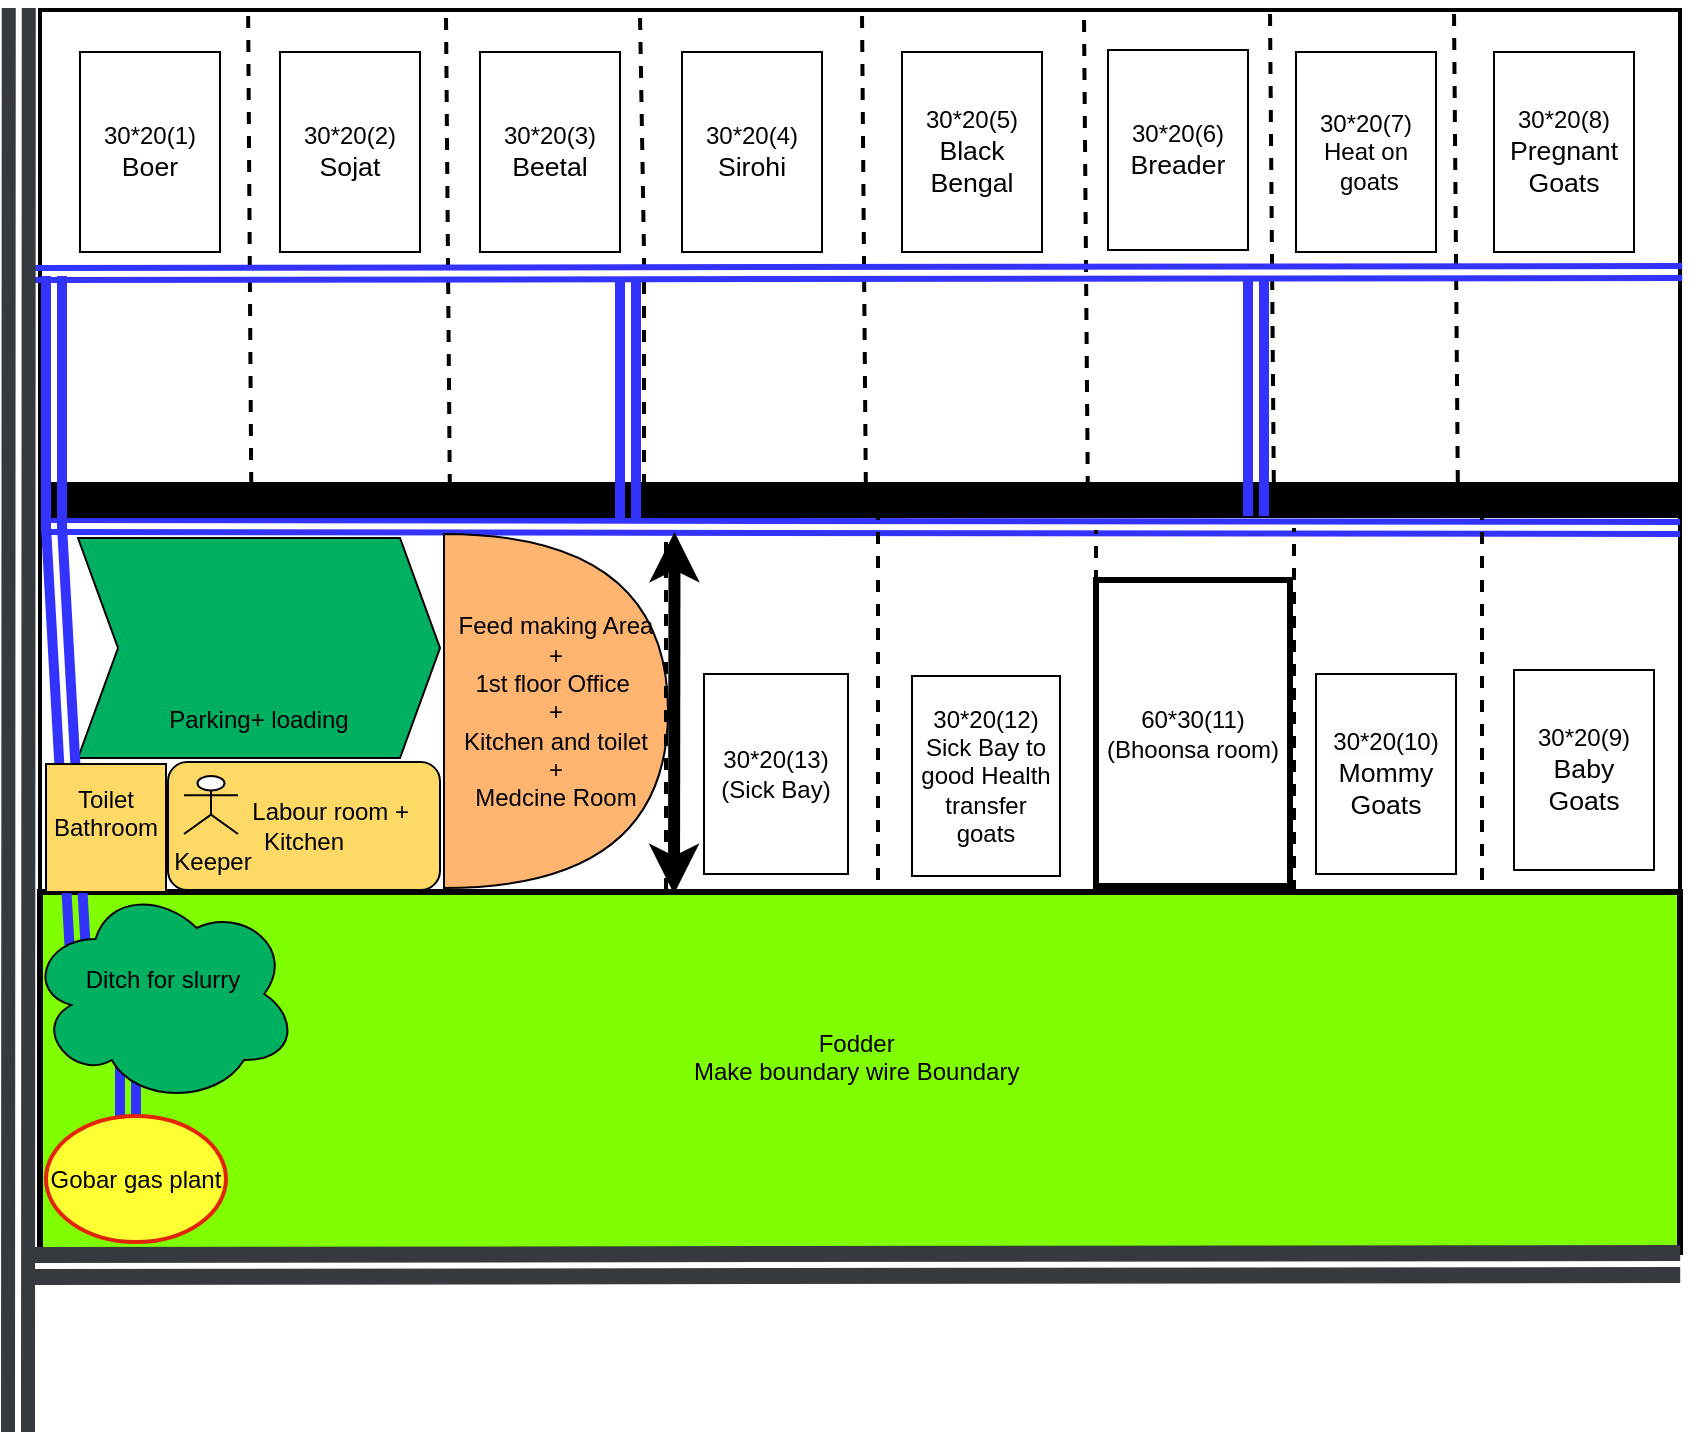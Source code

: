 <mxfile version="26.0.12">
  <diagram name="Page-1" id="ELZsTl-ExnuNxCwSCHn5">
    <mxGraphModel dx="954" dy="647" grid="1" gridSize="10" guides="1" tooltips="1" connect="1" arrows="1" fold="1" page="1" pageScale="1" pageWidth="827" pageHeight="1169" math="0" shadow="0">
      <root>
        <mxCell id="0" />
        <mxCell id="1" parent="0" />
        <mxCell id="hqDBQVvUN8pm33PHdfQ5-1" value="" style="rounded=0;whiteSpace=wrap;html=1;fillColor=none;strokeWidth=2;" parent="1" vertex="1">
          <mxGeometry x="30" y="39" width="820" height="250" as="geometry" />
        </mxCell>
        <mxCell id="hqDBQVvUN8pm33PHdfQ5-4" value="" style="endArrow=none;html=1;rounded=0;entryX=1;entryY=1;entryDx=0;entryDy=0;strokeWidth=2;" parent="1" target="hqDBQVvUN8pm33PHdfQ5-1" edge="1">
          <mxGeometry width="50" height="50" relative="1" as="geometry">
            <mxPoint x="850" y="480" as="sourcePoint" />
            <mxPoint x="450" y="290" as="targetPoint" />
          </mxGeometry>
        </mxCell>
        <mxCell id="hqDBQVvUN8pm33PHdfQ5-5" value="" style="endArrow=none;html=1;rounded=0;strokeWidth=2;" parent="1" edge="1">
          <mxGeometry width="50" height="50" relative="1" as="geometry">
            <mxPoint x="850" y="480" as="sourcePoint" />
            <mxPoint x="30" y="480" as="targetPoint" />
            <Array as="points" />
          </mxGeometry>
        </mxCell>
        <mxCell id="hqDBQVvUN8pm33PHdfQ5-6" value="" style="endArrow=none;html=1;rounded=0;entryX=0;entryY=1;entryDx=0;entryDy=0;strokeWidth=2;exitX=0;exitY=0;exitDx=0;exitDy=0;" parent="1" source="hqDBQVvUN8pm33PHdfQ5-49" edge="1">
          <mxGeometry width="50" height="50" relative="1" as="geometry">
            <mxPoint x="30" y="460" as="sourcePoint" />
            <mxPoint x="30.0" y="289" as="targetPoint" />
          </mxGeometry>
        </mxCell>
        <mxCell id="hqDBQVvUN8pm33PHdfQ5-8" value="30*20(1)&lt;div&gt;&lt;span style=&quot;text-align: start; font-size: 10pt; font-family: Arial;&quot; data-sheets-root=&quot;1&quot;&gt;Boer&lt;/span&gt;&lt;br&gt;&lt;/div&gt;" style="rounded=0;whiteSpace=wrap;html=1;" parent="1" vertex="1">
          <mxGeometry x="50" y="60" width="70" height="100" as="geometry" />
        </mxCell>
        <mxCell id="hqDBQVvUN8pm33PHdfQ5-9" value="" style="endArrow=none;dashed=1;html=1;rounded=0;entryX=0.133;entryY=0.004;entryDx=0;entryDy=0;entryPerimeter=0;exitX=0.135;exitY=0.996;exitDx=0;exitDy=0;exitPerimeter=0;strokeWidth=2;" parent="1" edge="1">
          <mxGeometry width="50" height="50" relative="1" as="geometry">
            <mxPoint x="135.7" y="288" as="sourcePoint" />
            <mxPoint x="134.06" y="40" as="targetPoint" />
          </mxGeometry>
        </mxCell>
        <mxCell id="hqDBQVvUN8pm33PHdfQ5-11" value="30*20(5)&lt;div&gt;&lt;span style=&quot;text-align: start; font-size: 10pt; font-family: Arial;&quot; data-sheets-root=&quot;1&quot;&gt;Black Bengal&lt;/span&gt;&lt;br&gt;&lt;/div&gt;" style="rounded=0;whiteSpace=wrap;html=1;" parent="1" vertex="1">
          <mxGeometry x="461" y="60" width="70" height="100" as="geometry" />
        </mxCell>
        <mxCell id="hqDBQVvUN8pm33PHdfQ5-12" value="30*20(4)&lt;div&gt;&lt;span style=&quot;text-align: start; font-size: 10pt; font-family: Arial;&quot; data-sheets-root=&quot;1&quot;&gt;Sirohi&lt;/span&gt;&lt;br&gt;&lt;/div&gt;" style="rounded=0;whiteSpace=wrap;html=1;" parent="1" vertex="1">
          <mxGeometry x="351" y="60" width="70" height="100" as="geometry" />
        </mxCell>
        <mxCell id="hqDBQVvUN8pm33PHdfQ5-13" value="30*20(3)&lt;div&gt;&lt;span style=&quot;text-align: start; font-size: 10pt; font-family: Arial;&quot; data-sheets-root=&quot;1&quot;&gt;Beetal&lt;/span&gt;&lt;br&gt;&lt;/div&gt;" style="rounded=0;whiteSpace=wrap;html=1;" parent="1" vertex="1">
          <mxGeometry x="250" y="60" width="70" height="100" as="geometry" />
        </mxCell>
        <mxCell id="hqDBQVvUN8pm33PHdfQ5-14" value="30*20(2)&lt;div&gt;&lt;span style=&quot;text-align: start; font-size: 10pt; font-family: Arial;&quot; data-sheets-root=&quot;1&quot;&gt;Sojat&lt;/span&gt;&lt;br&gt;&lt;/div&gt;" style="rounded=0;whiteSpace=wrap;html=1;" parent="1" vertex="1">
          <mxGeometry x="150" y="60" width="70" height="100" as="geometry" />
        </mxCell>
        <mxCell id="hqDBQVvUN8pm33PHdfQ5-15" value="30*20(8)&lt;div&gt;&lt;span style=&quot;font-family: Arial; font-size: 13.333px; text-align: start;&quot;&gt;Pregnant Goats&lt;/span&gt;&lt;br&gt;&lt;/div&gt;" style="rounded=0;whiteSpace=wrap;html=1;" parent="1" vertex="1">
          <mxGeometry x="757" y="60" width="70" height="100" as="geometry" />
        </mxCell>
        <mxCell id="hqDBQVvUN8pm33PHdfQ5-16" value="30*20(7)&lt;div&gt;Heat on &amp;nbsp;goats&lt;/div&gt;" style="rounded=0;whiteSpace=wrap;html=1;" parent="1" vertex="1">
          <mxGeometry x="658" y="60" width="70" height="100" as="geometry" />
        </mxCell>
        <mxCell id="hqDBQVvUN8pm33PHdfQ5-17" value="30*20(6)&lt;div&gt;&lt;span style=&quot;text-align: start; font-size: 10pt; font-family: Arial;&quot; data-sheets-root=&quot;1&quot;&gt;Breader&lt;/span&gt;&lt;br&gt;&lt;/div&gt;" style="rounded=0;whiteSpace=wrap;html=1;" parent="1" vertex="1">
          <mxGeometry x="564" y="59" width="70" height="100" as="geometry" />
        </mxCell>
        <mxCell id="hqDBQVvUN8pm33PHdfQ5-18" value="" style="endArrow=none;dashed=1;html=1;rounded=0;entryX=0.133;entryY=0.004;entryDx=0;entryDy=0;entryPerimeter=0;exitX=0.135;exitY=0.996;exitDx=0;exitDy=0;exitPerimeter=0;strokeWidth=2;" parent="1" edge="1">
          <mxGeometry width="50" height="50" relative="1" as="geometry">
            <mxPoint x="443" y="288" as="sourcePoint" />
            <mxPoint x="441" y="40" as="targetPoint" />
          </mxGeometry>
        </mxCell>
        <mxCell id="hqDBQVvUN8pm33PHdfQ5-19" value="" style="endArrow=none;dashed=1;html=1;rounded=0;entryX=0.133;entryY=0.004;entryDx=0;entryDy=0;entryPerimeter=0;exitX=0.135;exitY=0.996;exitDx=0;exitDy=0;exitPerimeter=0;strokeWidth=2;" parent="1" edge="1">
          <mxGeometry width="50" height="50" relative="1" as="geometry">
            <mxPoint x="332" y="289" as="sourcePoint" />
            <mxPoint x="330" y="41" as="targetPoint" />
            <Array as="points">
              <mxPoint x="332" y="160" />
            </Array>
          </mxGeometry>
        </mxCell>
        <mxCell id="hqDBQVvUN8pm33PHdfQ5-20" value="" style="endArrow=none;dashed=1;html=1;rounded=0;entryX=0.133;entryY=0.004;entryDx=0;entryDy=0;entryPerimeter=0;exitX=0.135;exitY=0.996;exitDx=0;exitDy=0;exitPerimeter=0;strokeWidth=2;" parent="1" edge="1">
          <mxGeometry width="50" height="50" relative="1" as="geometry">
            <mxPoint x="235" y="289" as="sourcePoint" />
            <mxPoint x="233" y="41" as="targetPoint" />
          </mxGeometry>
        </mxCell>
        <mxCell id="hqDBQVvUN8pm33PHdfQ5-22" value="" style="endArrow=none;dashed=1;html=1;rounded=0;entryX=0.133;entryY=0.004;entryDx=0;entryDy=0;entryPerimeter=0;exitX=0.135;exitY=0.996;exitDx=0;exitDy=0;exitPerimeter=0;strokeWidth=2;" parent="1" edge="1">
          <mxGeometry width="50" height="50" relative="1" as="geometry">
            <mxPoint x="739" y="287" as="sourcePoint" />
            <mxPoint x="737" y="39" as="targetPoint" />
          </mxGeometry>
        </mxCell>
        <mxCell id="hqDBQVvUN8pm33PHdfQ5-23" value="" style="endArrow=none;dashed=1;html=1;rounded=0;entryX=0.133;entryY=0.004;entryDx=0;entryDy=0;entryPerimeter=0;exitX=0.135;exitY=0.996;exitDx=0;exitDy=0;exitPerimeter=0;strokeWidth=2;" parent="1" edge="1">
          <mxGeometry width="50" height="50" relative="1" as="geometry">
            <mxPoint x="647" y="287" as="sourcePoint" />
            <mxPoint x="645" y="39" as="targetPoint" />
          </mxGeometry>
        </mxCell>
        <mxCell id="hqDBQVvUN8pm33PHdfQ5-24" value="" style="endArrow=none;dashed=1;html=1;rounded=0;entryX=0.133;entryY=0.004;entryDx=0;entryDy=0;entryPerimeter=0;exitX=0.135;exitY=0.996;exitDx=0;exitDy=0;exitPerimeter=0;strokeWidth=2;" parent="1" edge="1">
          <mxGeometry width="50" height="50" relative="1" as="geometry">
            <mxPoint x="554" y="290" as="sourcePoint" />
            <mxPoint x="552" y="42" as="targetPoint" />
          </mxGeometry>
        </mxCell>
        <mxCell id="hqDBQVvUN8pm33PHdfQ5-26" value="" style="shape=link;html=1;rounded=0;entryX=1.005;entryY=0.56;entryDx=0;entryDy=0;entryPerimeter=0;strokeWidth=3;strokeColor=light-dark(#3333FF,#FFFFFF);" parent="1" edge="1">
          <mxGeometry width="100" relative="1" as="geometry">
            <mxPoint x="27" y="171" as="sourcePoint" />
            <mxPoint x="851.1" y="170" as="targetPoint" />
          </mxGeometry>
        </mxCell>
        <mxCell id="hqDBQVvUN8pm33PHdfQ5-29" value="&lt;span style=&quot;white-space: pre;&quot;&gt;&#x9;&lt;/span&gt;Labour room + Kitchen" style="rounded=1;whiteSpace=wrap;html=1;fillColor=light-dark(#FFD966,var(--ge-dark-color, #121212));" parent="1" vertex="1">
          <mxGeometry x="94" y="415" width="136" height="64" as="geometry" />
        </mxCell>
        <mxCell id="hqDBQVvUN8pm33PHdfQ5-39" value="&lt;div&gt;&lt;br&gt;&lt;/div&gt;&lt;div&gt;&lt;br&gt;&lt;/div&gt;&lt;div&gt;&lt;br&gt;&lt;/div&gt;&lt;div&gt;&lt;br&gt;&lt;/div&gt;&lt;div&gt;&lt;br&gt;&lt;/div&gt;&lt;div&gt;&lt;br&gt;&lt;/div&gt;&lt;div&gt;Parking+ loading&lt;/div&gt;&lt;div&gt;&lt;br&gt;&lt;/div&gt;" style="shape=step;perimeter=stepPerimeter;whiteSpace=wrap;html=1;fixedSize=1;fillColor=light-dark(#00B061,var(--ge-dark-color, #121212));" parent="1" vertex="1">
          <mxGeometry x="49" y="303" width="181" height="110" as="geometry" />
        </mxCell>
        <mxCell id="hqDBQVvUN8pm33PHdfQ5-47" value="" style="shape=link;html=1;rounded=0;strokeWidth=3;strokeColor=light-dark(#3333FF,#FFFFFF);" parent="1" edge="1">
          <mxGeometry width="100" relative="1" as="geometry">
            <mxPoint x="31" y="297" as="sourcePoint" />
            <mxPoint x="850" y="298" as="targetPoint" />
          </mxGeometry>
        </mxCell>
        <mxCell id="hqDBQVvUN8pm33PHdfQ5-49" value="Fodder&amp;nbsp;&lt;div&gt;Make boundary wire Boundary&amp;nbsp;&lt;/div&gt;&lt;div&gt;&lt;br&gt;&lt;/div&gt;" style="rounded=0;whiteSpace=wrap;html=1;fillColor=light-dark(#80FF00,var(--ge-dark-color, #121212));strokeWidth=3;" parent="1" vertex="1">
          <mxGeometry x="30" y="480" width="820" height="180" as="geometry" />
        </mxCell>
        <mxCell id="hqDBQVvUN8pm33PHdfQ5-51" value="60*30(11)&lt;div&gt;(Bhoonsa room)&lt;/div&gt;" style="rounded=0;whiteSpace=wrap;html=1;strokeWidth=3;" parent="1" vertex="1">
          <mxGeometry x="558" y="324" width="97" height="153" as="geometry" />
        </mxCell>
        <mxCell id="hqDBQVvUN8pm33PHdfQ5-52" value="&lt;div&gt;30*20(9)&lt;div&gt;&lt;span style=&quot;text-align: start; font-size: 10pt; font-family: Arial;&quot; data-sheets-root=&quot;1&quot;&gt;Baby Goats&lt;/span&gt;&lt;/div&gt;&lt;/div&gt;" style="rounded=0;whiteSpace=wrap;html=1;" parent="1" vertex="1">
          <mxGeometry x="767" y="369" width="70" height="100" as="geometry" />
        </mxCell>
        <mxCell id="hqDBQVvUN8pm33PHdfQ5-53" value="&lt;span style=&quot;caret-color: rgb(0, 0, 0); color: rgb(0, 0, 0); font-family: Helvetica; font-size: 12px; font-style: normal; font-variant-caps: normal; font-weight: 400; letter-spacing: normal; text-align: center; text-indent: 0px; text-transform: none; white-space: normal; word-spacing: 0px; -webkit-text-stroke-width: 0px; background-color: rgb(251, 251, 251); text-decoration: none; float: none; display: inline !important;&quot;&gt;30*20(10)&lt;/span&gt;&lt;div style=&quot;caret-color: rgb(0, 0, 0); color: rgb(0, 0, 0); font-family: Helvetica; font-size: 12px; font-style: normal; font-variant-caps: normal; font-weight: 400; letter-spacing: normal; text-align: center; text-indent: 0px; text-transform: none; white-space: normal; word-spacing: 0px; -webkit-text-stroke-width: 0px; text-decoration: none;&quot;&gt;&lt;span style=&quot;text-align: start; font-size: 10pt; font-family: Arial;&quot; data-sheets-root=&quot;1&quot;&gt;Mommy&lt;/span&gt;&lt;/div&gt;&lt;div style=&quot;caret-color: rgb(0, 0, 0); color: rgb(0, 0, 0); font-family: Helvetica; font-size: 12px; font-style: normal; font-variant-caps: normal; font-weight: 400; letter-spacing: normal; text-align: center; text-indent: 0px; text-transform: none; white-space: normal; word-spacing: 0px; -webkit-text-stroke-width: 0px; text-decoration: none;&quot;&gt;&lt;span style=&quot;text-align: start; font-size: 10pt; font-family: Arial;&quot; data-sheets-root=&quot;1&quot;&gt;&amp;nbsp;Goats&amp;nbsp;&lt;/span&gt;&lt;/div&gt;" style="rounded=0;whiteSpace=wrap;html=1;" parent="1" vertex="1">
          <mxGeometry x="668" y="371" width="70" height="100" as="geometry" />
        </mxCell>
        <mxCell id="hqDBQVvUN8pm33PHdfQ5-54" value="30*20(12)&lt;div&gt;Sick Bay to good Health transfer goats&lt;/div&gt;" style="rounded=0;whiteSpace=wrap;html=1;" parent="1" vertex="1">
          <mxGeometry x="466" y="372" width="74" height="100" as="geometry" />
        </mxCell>
        <mxCell id="hqDBQVvUN8pm33PHdfQ5-57" value="" style="endArrow=none;dashed=1;html=1;rounded=0;exitX=0.135;exitY=0.996;exitDx=0;exitDy=0;exitPerimeter=0;strokeWidth=2;" parent="1" edge="1">
          <mxGeometry width="50" height="50" relative="1" as="geometry">
            <mxPoint x="657" y="480" as="sourcePoint" />
            <mxPoint x="657" y="298" as="targetPoint" />
          </mxGeometry>
        </mxCell>
        <mxCell id="hqDBQVvUN8pm33PHdfQ5-59" value="" style="endArrow=none;dashed=1;html=1;rounded=0;exitX=0.135;exitY=0.996;exitDx=0;exitDy=0;exitPerimeter=0;strokeWidth=2;" parent="1" edge="1">
          <mxGeometry width="50" height="50" relative="1" as="geometry">
            <mxPoint x="449" y="474" as="sourcePoint" />
            <mxPoint x="449" y="292" as="targetPoint" />
          </mxGeometry>
        </mxCell>
        <mxCell id="hqDBQVvUN8pm33PHdfQ5-60" value="" style="endArrow=none;dashed=1;html=1;rounded=0;exitX=0.135;exitY=0.996;exitDx=0;exitDy=0;exitPerimeter=0;strokeWidth=2;" parent="1" edge="1">
          <mxGeometry width="50" height="50" relative="1" as="geometry">
            <mxPoint x="558" y="481" as="sourcePoint" />
            <mxPoint x="558" y="299" as="targetPoint" />
          </mxGeometry>
        </mxCell>
        <mxCell id="hqDBQVvUN8pm33PHdfQ5-61" value="" style="endArrow=none;dashed=1;html=1;rounded=0;exitX=0.135;exitY=0.996;exitDx=0;exitDy=0;exitPerimeter=0;strokeWidth=2;" parent="1" edge="1">
          <mxGeometry width="50" height="50" relative="1" as="geometry">
            <mxPoint x="751" y="474" as="sourcePoint" />
            <mxPoint x="751" y="292" as="targetPoint" />
          </mxGeometry>
        </mxCell>
        <mxCell id="hqDBQVvUN8pm33PHdfQ5-62" value="30*20(13)&lt;div&gt;(Sick Bay)&lt;/div&gt;" style="rounded=0;whiteSpace=wrap;html=1;" parent="1" vertex="1">
          <mxGeometry x="362" y="371" width="72" height="100" as="geometry" />
        </mxCell>
        <mxCell id="hqDBQVvUN8pm33PHdfQ5-63" value="" style="shape=link;html=1;rounded=0;entryX=1.005;entryY=0.56;entryDx=0;entryDy=0;entryPerimeter=0;strokeWidth=8;strokeColor=#36393d;fillColor=#ffff88;" parent="1" edge="1">
          <mxGeometry width="100" relative="1" as="geometry">
            <mxPoint x="26" y="667" as="sourcePoint" />
            <mxPoint x="850.1" y="666" as="targetPoint" />
          </mxGeometry>
        </mxCell>
        <mxCell id="hqDBQVvUN8pm33PHdfQ5-64" value="" style="shape=link;html=1;rounded=0;entryX=0.009;entryY=0.012;entryDx=0;entryDy=0;entryPerimeter=0;strokeWidth=7;strokeColor=#36393d;fillColor=#ffff88;" parent="1" edge="1">
          <mxGeometry width="100" relative="1" as="geometry">
            <mxPoint x="19" y="750" as="sourcePoint" />
            <mxPoint x="19.38" y="38" as="targetPoint" />
          </mxGeometry>
        </mxCell>
        <mxCell id="FidfcfIh9Q0ooM0dL6Si-3" value="" style="endArrow=none;html=1;rounded=0;entryX=0.999;entryY=0.94;entryDx=0;entryDy=0;entryPerimeter=0;curved=1;fillColor=#f8cecc;strokeColor=light-dark(#000000, #d7817e);strokeWidth=18;" edge="1" parent="1">
          <mxGeometry width="50" height="50" relative="1" as="geometry">
            <mxPoint x="32" y="284" as="sourcePoint" />
            <mxPoint x="849.18" y="284" as="targetPoint" />
            <Array as="points">
              <mxPoint x="82" y="284" />
            </Array>
          </mxGeometry>
        </mxCell>
        <mxCell id="FidfcfIh9Q0ooM0dL6Si-5" value="Keeper" style="shape=umlActor;verticalLabelPosition=bottom;verticalAlign=top;html=1;outlineConnect=0;" vertex="1" parent="1">
          <mxGeometry x="102" y="422" width="27" height="29" as="geometry" />
        </mxCell>
        <mxCell id="hqDBQVvUN8pm33PHdfQ5-46" value="Feed making Area&lt;div&gt;+&lt;/div&gt;&lt;div&gt;1st floor Office&amp;nbsp;&lt;/div&gt;&lt;div&gt;+&lt;/div&gt;&lt;div&gt;Kitchen and toilet&lt;/div&gt;&lt;div&gt;+&lt;/div&gt;&lt;div&gt;Medcine Room&lt;/div&gt;" style="shape=or;whiteSpace=wrap;html=1;fillColor=light-dark(#FFB570,var(--ge-dark-color, #121212));" parent="1" vertex="1">
          <mxGeometry x="232" y="301" width="112" height="177" as="geometry" />
        </mxCell>
        <mxCell id="FidfcfIh9Q0ooM0dL6Si-8" value="" style="endArrow=none;dashed=1;html=1;rounded=0;exitX=0.135;exitY=0.996;exitDx=0;exitDy=0;exitPerimeter=0;strokeWidth=2;" edge="1" parent="1">
          <mxGeometry width="50" height="50" relative="1" as="geometry">
            <mxPoint x="343" y="479" as="sourcePoint" />
            <mxPoint x="343" y="300" as="targetPoint" />
            <Array as="points">
              <mxPoint x="343" y="350" />
            </Array>
          </mxGeometry>
        </mxCell>
        <mxCell id="hqDBQVvUN8pm33PHdfQ5-36" value="" style="endArrow=classic;startArrow=classic;html=1;rounded=0;entryX=0.293;entryY=1.02;entryDx=0;entryDy=0;entryPerimeter=0;strokeWidth=6;strokeColor=light-dark(#000000,#FFFFFF);" parent="1" edge="1">
          <mxGeometry width="50" height="50" relative="1" as="geometry">
            <mxPoint x="347" y="481" as="sourcePoint" />
            <mxPoint x="347.26" y="300" as="targetPoint" />
          </mxGeometry>
        </mxCell>
        <mxCell id="hqDBQVvUN8pm33PHdfQ5-37" value="" style="shape=link;html=1;rounded=0;strokeWidth=5;strokeColor=light-dark(#3333FF,#FFFFFF);" parent="1" edge="1">
          <mxGeometry width="100" relative="1" as="geometry">
            <mxPoint x="37" y="172" as="sourcePoint" />
            <mxPoint x="37" y="300" as="targetPoint" />
          </mxGeometry>
        </mxCell>
        <mxCell id="FidfcfIh9Q0ooM0dL6Si-1" value="" style="shape=link;html=1;rounded=0;strokeWidth=5;strokeColor=light-dark(#3333FF,#FFFFFF);" edge="1" parent="1">
          <mxGeometry width="100" relative="1" as="geometry">
            <mxPoint x="324" y="175" as="sourcePoint" />
            <mxPoint x="324" y="293" as="targetPoint" />
          </mxGeometry>
        </mxCell>
        <mxCell id="FidfcfIh9Q0ooM0dL6Si-2" value="" style="shape=link;html=1;rounded=0;strokeWidth=5;strokeColor=light-dark(#3333FF,#FFFFFF);" edge="1" parent="1">
          <mxGeometry width="100" relative="1" as="geometry">
            <mxPoint x="638" y="173" as="sourcePoint" />
            <mxPoint x="638" y="292" as="targetPoint" />
          </mxGeometry>
        </mxCell>
        <mxCell id="FidfcfIh9Q0ooM0dL6Si-9" value="" style="shape=link;html=1;rounded=0;strokeWidth=5;strokeColor=light-dark(#3333FF,#FFFFFF);entryX=0.25;entryY=0.25;entryDx=0;entryDy=0;entryPerimeter=0;" edge="1" parent="1">
          <mxGeometry width="100" relative="1" as="geometry">
            <mxPoint x="37" y="297" as="sourcePoint" />
            <mxPoint x="48.75" y="506.5" as="targetPoint" />
          </mxGeometry>
        </mxCell>
        <mxCell id="FidfcfIh9Q0ooM0dL6Si-12" value="" style="shape=link;html=1;rounded=0;strokeWidth=5;strokeColor=light-dark(#3333FF,#FFFFFF);" edge="1" parent="1">
          <mxGeometry width="100" relative="1" as="geometry">
            <mxPoint x="74" y="495" as="sourcePoint" />
            <mxPoint x="74" y="613" as="targetPoint" />
          </mxGeometry>
        </mxCell>
        <mxCell id="hqDBQVvUN8pm33PHdfQ5-50" value="Toilet Bathroom&lt;div&gt;&lt;div&gt;&lt;br&gt;&lt;/div&gt;&lt;/div&gt;" style="rounded=0;whiteSpace=wrap;html=1;fillColor=light-dark(#FFD966,var(--ge-dark-color, #121212));" parent="1" vertex="1">
          <mxGeometry x="33" y="416" width="60" height="64" as="geometry" />
        </mxCell>
        <mxCell id="hqDBQVvUN8pm33PHdfQ5-48" value="Ditch for slurry&lt;div&gt;&lt;br&gt;&lt;/div&gt;" style="ellipse;shape=cloud;whiteSpace=wrap;html=1;fillColor=light-dark(#00B061,var(--ge-dark-color, #121212));" parent="1" vertex="1">
          <mxGeometry x="24" y="476" width="135" height="110" as="geometry" />
        </mxCell>
        <mxCell id="FidfcfIh9Q0ooM0dL6Si-4" value="Gobar gas plant" style="ellipse;whiteSpace=wrap;html=1;strokeColor=light-dark(#e32400, #EDEDED);fillColor=light-dark(#FFFF33,var(--ge-dark-color, #121212));strokeWidth=2;" vertex="1" parent="1">
          <mxGeometry x="33" y="592" width="90" height="63" as="geometry" />
        </mxCell>
      </root>
    </mxGraphModel>
  </diagram>
</mxfile>
